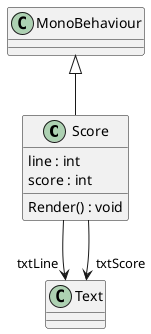@startuml
class Score {
    line : int
    score : int
    Render() : void
}
MonoBehaviour <|-- Score
Score --> "txtLine" Text
Score --> "txtScore" Text
@enduml
